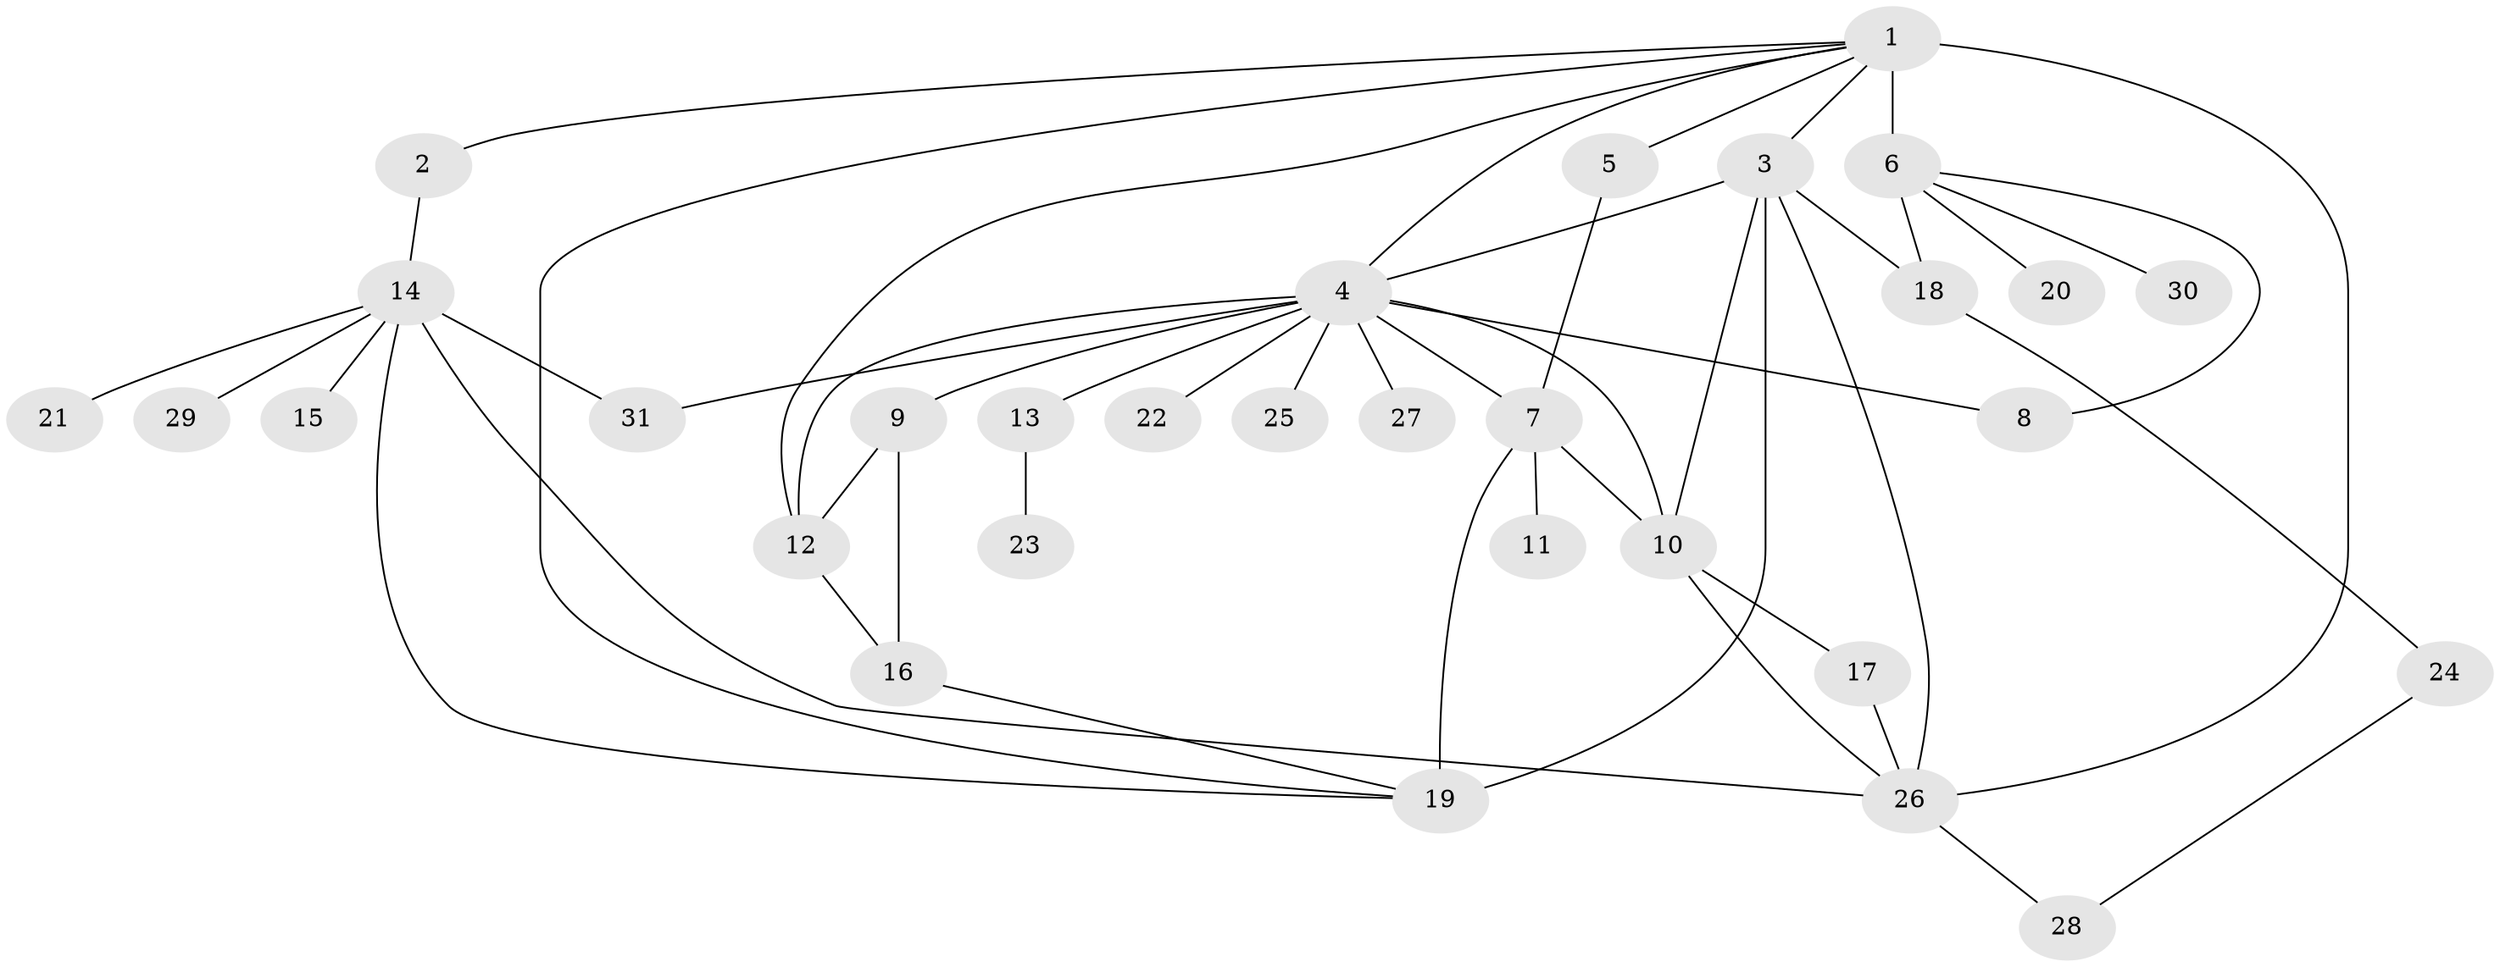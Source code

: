 // original degree distribution, {16: 0.016129032258064516, 3: 0.12903225806451613, 10: 0.016129032258064516, 13: 0.016129032258064516, 1: 0.5161290322580645, 6: 0.016129032258064516, 2: 0.16129032258064516, 4: 0.04838709677419355, 8: 0.03225806451612903, 5: 0.03225806451612903, 7: 0.016129032258064516}
// Generated by graph-tools (version 1.1) at 2025/35/03/09/25 02:35:27]
// undirected, 31 vertices, 49 edges
graph export_dot {
graph [start="1"]
  node [color=gray90,style=filled];
  1;
  2;
  3;
  4;
  5;
  6;
  7;
  8;
  9;
  10;
  11;
  12;
  13;
  14;
  15;
  16;
  17;
  18;
  19;
  20;
  21;
  22;
  23;
  24;
  25;
  26;
  27;
  28;
  29;
  30;
  31;
  1 -- 2 [weight=1.0];
  1 -- 3 [weight=1.0];
  1 -- 4 [weight=1.0];
  1 -- 5 [weight=1.0];
  1 -- 6 [weight=7.0];
  1 -- 12 [weight=1.0];
  1 -- 19 [weight=1.0];
  1 -- 26 [weight=1.0];
  2 -- 14 [weight=1.0];
  3 -- 4 [weight=1.0];
  3 -- 10 [weight=2.0];
  3 -- 18 [weight=1.0];
  3 -- 19 [weight=3.0];
  3 -- 26 [weight=1.0];
  4 -- 7 [weight=1.0];
  4 -- 8 [weight=1.0];
  4 -- 9 [weight=1.0];
  4 -- 10 [weight=1.0];
  4 -- 12 [weight=1.0];
  4 -- 13 [weight=1.0];
  4 -- 22 [weight=1.0];
  4 -- 25 [weight=1.0];
  4 -- 27 [weight=1.0];
  4 -- 31 [weight=1.0];
  5 -- 7 [weight=1.0];
  6 -- 8 [weight=1.0];
  6 -- 18 [weight=1.0];
  6 -- 20 [weight=1.0];
  6 -- 30 [weight=1.0];
  7 -- 10 [weight=1.0];
  7 -- 11 [weight=1.0];
  7 -- 19 [weight=1.0];
  9 -- 12 [weight=1.0];
  9 -- 16 [weight=1.0];
  10 -- 17 [weight=4.0];
  10 -- 26 [weight=1.0];
  12 -- 16 [weight=1.0];
  13 -- 23 [weight=1.0];
  14 -- 15 [weight=1.0];
  14 -- 19 [weight=1.0];
  14 -- 21 [weight=1.0];
  14 -- 26 [weight=1.0];
  14 -- 29 [weight=1.0];
  14 -- 31 [weight=1.0];
  16 -- 19 [weight=1.0];
  17 -- 26 [weight=1.0];
  18 -- 24 [weight=1.0];
  24 -- 28 [weight=1.0];
  26 -- 28 [weight=1.0];
}
